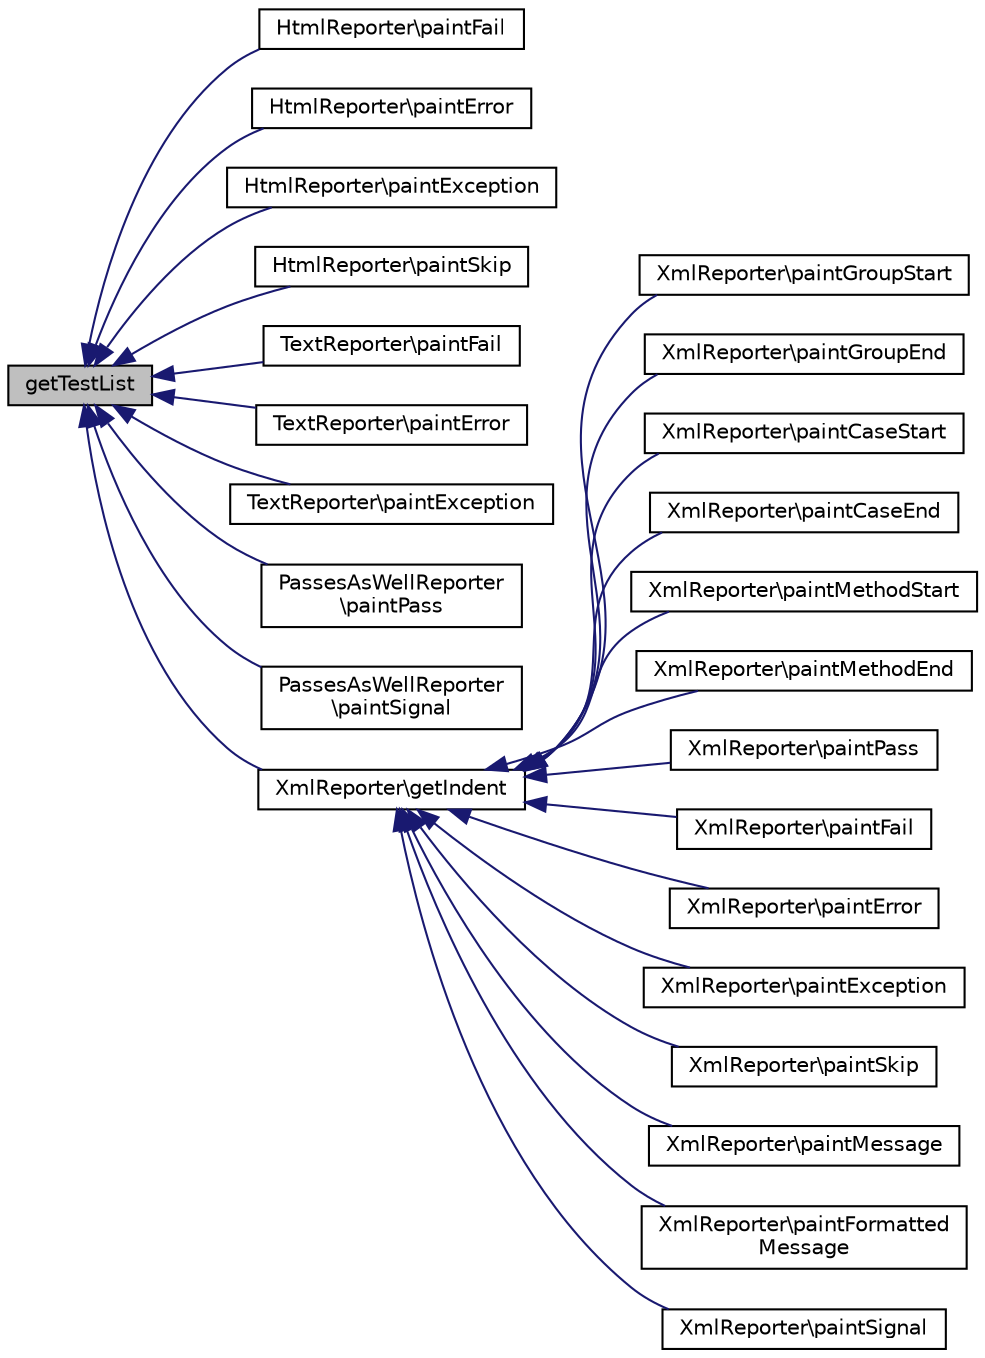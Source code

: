 digraph "getTestList"
{
  edge [fontname="Helvetica",fontsize="10",labelfontname="Helvetica",labelfontsize="10"];
  node [fontname="Helvetica",fontsize="10",shape=record];
  rankdir="LR";
  Node1 [label="getTestList",height=0.2,width=0.4,color="black", fillcolor="grey75", style="filled" fontcolor="black"];
  Node1 -> Node2 [dir="back",color="midnightblue",fontsize="10",style="solid",fontname="Helvetica"];
  Node2 [label="HtmlReporter\\paintFail",height=0.2,width=0.4,color="black", fillcolor="white", style="filled",URL="$class_html_reporter.html#a7b2970c5e074d5a9192c67f222a7e731"];
  Node1 -> Node3 [dir="back",color="midnightblue",fontsize="10",style="solid",fontname="Helvetica"];
  Node3 [label="HtmlReporter\\paintError",height=0.2,width=0.4,color="black", fillcolor="white", style="filled",URL="$class_html_reporter.html#aea84af3b9bbee750072b7c2b95395726"];
  Node1 -> Node4 [dir="back",color="midnightblue",fontsize="10",style="solid",fontname="Helvetica"];
  Node4 [label="HtmlReporter\\paintException",height=0.2,width=0.4,color="black", fillcolor="white", style="filled",URL="$class_html_reporter.html#aa8230bab951d1e40954a491cfe95036d"];
  Node1 -> Node5 [dir="back",color="midnightblue",fontsize="10",style="solid",fontname="Helvetica"];
  Node5 [label="HtmlReporter\\paintSkip",height=0.2,width=0.4,color="black", fillcolor="white", style="filled",URL="$class_html_reporter.html#aab0649ca9aa6d20610d4933d7f708893"];
  Node1 -> Node6 [dir="back",color="midnightblue",fontsize="10",style="solid",fontname="Helvetica"];
  Node6 [label="TextReporter\\paintFail",height=0.2,width=0.4,color="black", fillcolor="white", style="filled",URL="$class_text_reporter.html#a7b2970c5e074d5a9192c67f222a7e731"];
  Node1 -> Node7 [dir="back",color="midnightblue",fontsize="10",style="solid",fontname="Helvetica"];
  Node7 [label="TextReporter\\paintError",height=0.2,width=0.4,color="black", fillcolor="white", style="filled",URL="$class_text_reporter.html#aea84af3b9bbee750072b7c2b95395726"];
  Node1 -> Node8 [dir="back",color="midnightblue",fontsize="10",style="solid",fontname="Helvetica"];
  Node8 [label="TextReporter\\paintException",height=0.2,width=0.4,color="black", fillcolor="white", style="filled",URL="$class_text_reporter.html#aa8230bab951d1e40954a491cfe95036d"];
  Node1 -> Node9 [dir="back",color="midnightblue",fontsize="10",style="solid",fontname="Helvetica"];
  Node9 [label="PassesAsWellReporter\l\\paintPass",height=0.2,width=0.4,color="black", fillcolor="white", style="filled",URL="$class_passes_as_well_reporter.html#a19d9fa0f829ee4ef69dfbc49fb03f095"];
  Node1 -> Node10 [dir="back",color="midnightblue",fontsize="10",style="solid",fontname="Helvetica"];
  Node10 [label="PassesAsWellReporter\l\\paintSignal",height=0.2,width=0.4,color="black", fillcolor="white", style="filled",URL="$class_passes_as_well_reporter.html#a0003029ed28323598302cbe3e06e393a"];
  Node1 -> Node11 [dir="back",color="midnightblue",fontsize="10",style="solid",fontname="Helvetica"];
  Node11 [label="XmlReporter\\getIndent",height=0.2,width=0.4,color="black", fillcolor="white", style="filled",URL="$class_xml_reporter.html#ac68ca16e8ca2122f36ff6fe6b8524195"];
  Node11 -> Node12 [dir="back",color="midnightblue",fontsize="10",style="solid",fontname="Helvetica"];
  Node12 [label="XmlReporter\\paintGroupStart",height=0.2,width=0.4,color="black", fillcolor="white", style="filled",URL="$class_xml_reporter.html#a578e81ded15e0535b145c1b5191838fc"];
  Node11 -> Node13 [dir="back",color="midnightblue",fontsize="10",style="solid",fontname="Helvetica"];
  Node13 [label="XmlReporter\\paintGroupEnd",height=0.2,width=0.4,color="black", fillcolor="white", style="filled",URL="$class_xml_reporter.html#a0fc961df2fc91be60031d8c228d438af"];
  Node11 -> Node14 [dir="back",color="midnightblue",fontsize="10",style="solid",fontname="Helvetica"];
  Node14 [label="XmlReporter\\paintCaseStart",height=0.2,width=0.4,color="black", fillcolor="white", style="filled",URL="$class_xml_reporter.html#a02c75dd1d45a8d52c51357bfda81f4cf"];
  Node11 -> Node15 [dir="back",color="midnightblue",fontsize="10",style="solid",fontname="Helvetica"];
  Node15 [label="XmlReporter\\paintCaseEnd",height=0.2,width=0.4,color="black", fillcolor="white", style="filled",URL="$class_xml_reporter.html#a2e55f70507465e80e37f1cec19c7bc76"];
  Node11 -> Node16 [dir="back",color="midnightblue",fontsize="10",style="solid",fontname="Helvetica"];
  Node16 [label="XmlReporter\\paintMethodStart",height=0.2,width=0.4,color="black", fillcolor="white", style="filled",URL="$class_xml_reporter.html#a81c891ce14c826af7cf372718a52f554"];
  Node11 -> Node17 [dir="back",color="midnightblue",fontsize="10",style="solid",fontname="Helvetica"];
  Node17 [label="XmlReporter\\paintMethodEnd",height=0.2,width=0.4,color="black", fillcolor="white", style="filled",URL="$class_xml_reporter.html#ab6919e1f198068a26dfb94ac059ea8a9"];
  Node11 -> Node18 [dir="back",color="midnightblue",fontsize="10",style="solid",fontname="Helvetica"];
  Node18 [label="XmlReporter\\paintPass",height=0.2,width=0.4,color="black", fillcolor="white", style="filled",URL="$class_xml_reporter.html#a19d9fa0f829ee4ef69dfbc49fb03f095"];
  Node11 -> Node19 [dir="back",color="midnightblue",fontsize="10",style="solid",fontname="Helvetica"];
  Node19 [label="XmlReporter\\paintFail",height=0.2,width=0.4,color="black", fillcolor="white", style="filled",URL="$class_xml_reporter.html#a7b2970c5e074d5a9192c67f222a7e731"];
  Node11 -> Node20 [dir="back",color="midnightblue",fontsize="10",style="solid",fontname="Helvetica"];
  Node20 [label="XmlReporter\\paintError",height=0.2,width=0.4,color="black", fillcolor="white", style="filled",URL="$class_xml_reporter.html#aea84af3b9bbee750072b7c2b95395726"];
  Node11 -> Node21 [dir="back",color="midnightblue",fontsize="10",style="solid",fontname="Helvetica"];
  Node21 [label="XmlReporter\\paintException",height=0.2,width=0.4,color="black", fillcolor="white", style="filled",URL="$class_xml_reporter.html#aa8230bab951d1e40954a491cfe95036d"];
  Node11 -> Node22 [dir="back",color="midnightblue",fontsize="10",style="solid",fontname="Helvetica"];
  Node22 [label="XmlReporter\\paintSkip",height=0.2,width=0.4,color="black", fillcolor="white", style="filled",URL="$class_xml_reporter.html#aab0649ca9aa6d20610d4933d7f708893"];
  Node11 -> Node23 [dir="back",color="midnightblue",fontsize="10",style="solid",fontname="Helvetica"];
  Node23 [label="XmlReporter\\paintMessage",height=0.2,width=0.4,color="black", fillcolor="white", style="filled",URL="$class_xml_reporter.html#ae94050db24c6024a20385d55970f684d"];
  Node11 -> Node24 [dir="back",color="midnightblue",fontsize="10",style="solid",fontname="Helvetica"];
  Node24 [label="XmlReporter\\paintFormatted\lMessage",height=0.2,width=0.4,color="black", fillcolor="white", style="filled",URL="$class_xml_reporter.html#a77c87761b24b733f97a84910d7b4510c"];
  Node11 -> Node25 [dir="back",color="midnightblue",fontsize="10",style="solid",fontname="Helvetica"];
  Node25 [label="XmlReporter\\paintSignal",height=0.2,width=0.4,color="black", fillcolor="white", style="filled",URL="$class_xml_reporter.html#a94b37c378ee5ff70d54f9cbae0346602"];
}
